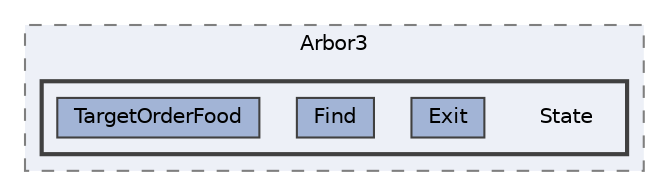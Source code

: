 digraph "103_Management_Character/Customer/Scripts/Arbor3/State"
{
 // LATEX_PDF_SIZE
  bgcolor="transparent";
  edge [fontname=Helvetica,fontsize=10,labelfontname=Helvetica,labelfontsize=10];
  node [fontname=Helvetica,fontsize=10,shape=box,height=0.2,width=0.4];
  compound=true
  subgraph clusterdir_01e8a2f4bd08125f8daa896b75ff1dfe {
    graph [ bgcolor="#edf0f7", pencolor="grey50", label="Arbor3", fontname=Helvetica,fontsize=10 style="filled,dashed", URL="dir_01e8a2f4bd08125f8daa896b75ff1dfe.html",tooltip=""]
  subgraph clusterdir_85d6b7b8d2c69f64fa460fedf6385eca {
    graph [ bgcolor="#edf0f7", pencolor="grey25", label="", fontname=Helvetica,fontsize=10 style="filled,bold", URL="dir_85d6b7b8d2c69f64fa460fedf6385eca.html",tooltip=""]
    dir_85d6b7b8d2c69f64fa460fedf6385eca [shape=plaintext, label="State"];
  dir_3285f1bcf489c4f44284d853f7d6c2ad [label="Exit", fillcolor="#a2b4d6", color="grey25", style="filled", URL="dir_3285f1bcf489c4f44284d853f7d6c2ad.html",tooltip=""];
  dir_c3cc752ef776a7bac0adf88c5c5038dc [label="Find", fillcolor="#a2b4d6", color="grey25", style="filled", URL="dir_c3cc752ef776a7bac0adf88c5c5038dc.html",tooltip=""];
  dir_00e46f48545ea2f76d8b53aac884300e [label="TargetOrderFood", fillcolor="#a2b4d6", color="grey25", style="filled", URL="dir_00e46f48545ea2f76d8b53aac884300e.html",tooltip=""];
  }
  }
}
